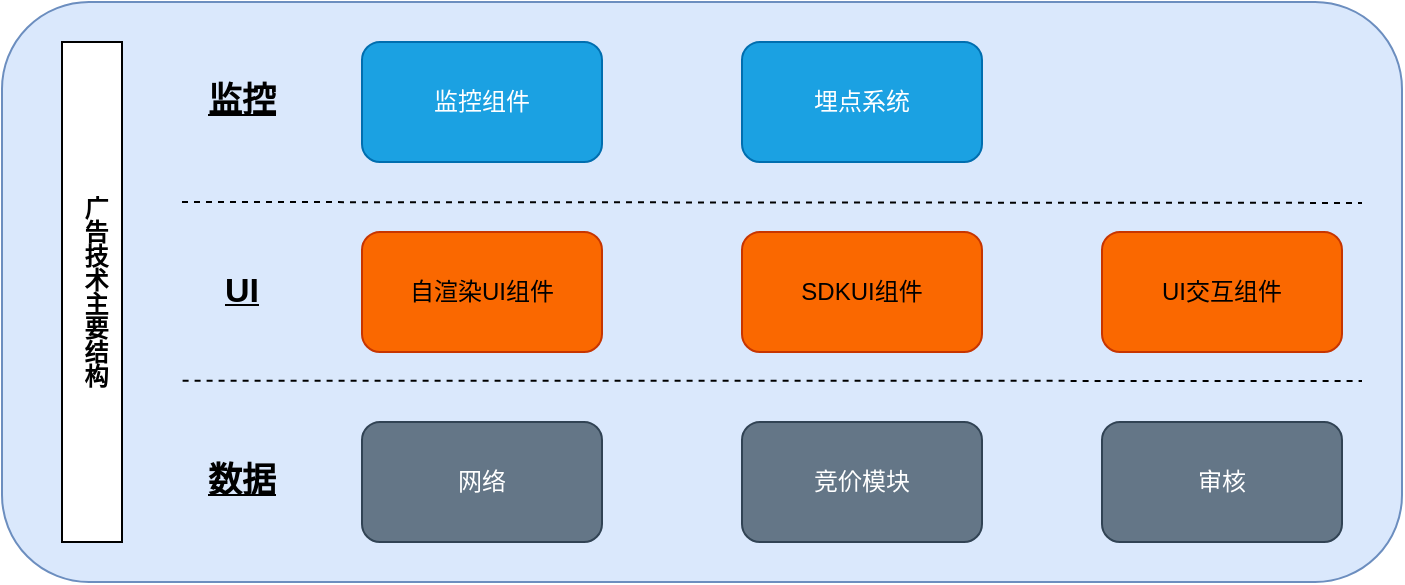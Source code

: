 <mxfile version="24.8.1">
  <diagram name="第 1 页" id="zEpDHXSEFt85c_7gp5Kh">
    <mxGraphModel dx="911" dy="496" grid="1" gridSize="10" guides="1" tooltips="1" connect="1" arrows="1" fold="1" page="1" pageScale="1" pageWidth="827" pageHeight="1169" math="0" shadow="0">
      <root>
        <mxCell id="0" />
        <mxCell id="1" parent="0" />
        <mxCell id="6pYG3mJ5tuaEQxIEqHyA-1" value="" style="rounded=1;whiteSpace=wrap;html=1;fillColor=#dae8fc;strokeColor=#6c8ebf;" vertex="1" parent="1">
          <mxGeometry x="30" y="80" width="700" height="290" as="geometry" />
        </mxCell>
        <mxCell id="6pYG3mJ5tuaEQxIEqHyA-2" value="网络" style="rounded=1;whiteSpace=wrap;html=1;fillColor=#647687;strokeColor=#314354;fontColor=#ffffff;" vertex="1" parent="1">
          <mxGeometry x="210" y="290" width="120" height="60" as="geometry" />
        </mxCell>
        <mxCell id="6pYG3mJ5tuaEQxIEqHyA-3" value="竞价模块" style="rounded=1;whiteSpace=wrap;html=1;fillColor=#647687;fontColor=#ffffff;strokeColor=#314354;" vertex="1" parent="1">
          <mxGeometry x="400" y="290" width="120" height="60" as="geometry" />
        </mxCell>
        <mxCell id="6pYG3mJ5tuaEQxIEqHyA-4" value="审核" style="rounded=1;whiteSpace=wrap;html=1;fillColor=#647687;fontColor=#ffffff;strokeColor=#314354;" vertex="1" parent="1">
          <mxGeometry x="580" y="290" width="120" height="60" as="geometry" />
        </mxCell>
        <mxCell id="6pYG3mJ5tuaEQxIEqHyA-5" value="自渲染UI组件" style="rounded=1;whiteSpace=wrap;html=1;fillColor=#fa6800;fontColor=#000000;strokeColor=#C73500;" vertex="1" parent="1">
          <mxGeometry x="210" y="195" width="120" height="60" as="geometry" />
        </mxCell>
        <mxCell id="6pYG3mJ5tuaEQxIEqHyA-6" value="SDKUI组件" style="rounded=1;whiteSpace=wrap;html=1;fillColor=#fa6800;fontColor=#000000;strokeColor=#C73500;" vertex="1" parent="1">
          <mxGeometry x="400" y="195" width="120" height="60" as="geometry" />
        </mxCell>
        <mxCell id="6pYG3mJ5tuaEQxIEqHyA-7" value="UI交互组件" style="rounded=1;whiteSpace=wrap;html=1;fillColor=#fa6800;strokeColor=#C73500;fontColor=#000000;" vertex="1" parent="1">
          <mxGeometry x="580" y="195" width="120" height="60" as="geometry" />
        </mxCell>
        <mxCell id="6pYG3mJ5tuaEQxIEqHyA-8" value="监控组件" style="rounded=1;whiteSpace=wrap;html=1;fillColor=#1ba1e2;fontColor=#ffffff;strokeColor=#006EAF;" vertex="1" parent="1">
          <mxGeometry x="210" y="100" width="120" height="60" as="geometry" />
        </mxCell>
        <mxCell id="6pYG3mJ5tuaEQxIEqHyA-9" value="埋点系统" style="rounded=1;whiteSpace=wrap;html=1;fillColor=#1ba1e2;fontColor=#ffffff;strokeColor=#006EAF;" vertex="1" parent="1">
          <mxGeometry x="400" y="100" width="120" height="60" as="geometry" />
        </mxCell>
        <mxCell id="6pYG3mJ5tuaEQxIEqHyA-10" value="广告技术主要结构" style="rounded=0;whiteSpace=wrap;html=1;textDirection=vertical-lr;fontStyle=1" vertex="1" parent="1">
          <mxGeometry x="60" y="100" width="30" height="250" as="geometry" />
        </mxCell>
        <mxCell id="6pYG3mJ5tuaEQxIEqHyA-11" value="数据" style="text;html=1;align=center;verticalAlign=middle;whiteSpace=wrap;rounded=0;fontSize=17;fontStyle=5" vertex="1" parent="1">
          <mxGeometry x="120" y="305" width="60" height="30" as="geometry" />
        </mxCell>
        <mxCell id="6pYG3mJ5tuaEQxIEqHyA-12" value="UI" style="text;html=1;align=center;verticalAlign=middle;whiteSpace=wrap;rounded=0;fontSize=17;fontStyle=5" vertex="1" parent="1">
          <mxGeometry x="120" y="210" width="60" height="30" as="geometry" />
        </mxCell>
        <mxCell id="6pYG3mJ5tuaEQxIEqHyA-13" value="监控" style="text;html=1;align=center;verticalAlign=middle;whiteSpace=wrap;rounded=0;fontSize=17;fontStyle=5" vertex="1" parent="1">
          <mxGeometry x="120" y="115" width="60" height="30" as="geometry" />
        </mxCell>
        <mxCell id="6pYG3mJ5tuaEQxIEqHyA-14" value="" style="endArrow=none;dashed=1;html=1;rounded=0;exitX=0.129;exitY=0.653;exitDx=0;exitDy=0;exitPerimeter=0;" edge="1" parent="1" source="6pYG3mJ5tuaEQxIEqHyA-1">
          <mxGeometry width="50" height="50" relative="1" as="geometry">
            <mxPoint x="110.1" y="304.95" as="sourcePoint" />
            <mxPoint x="710" y="269.459" as="targetPoint" />
          </mxGeometry>
        </mxCell>
        <mxCell id="6pYG3mJ5tuaEQxIEqHyA-15" value="" style="endArrow=none;dashed=1;html=1;rounded=0;exitX=0.129;exitY=0.653;exitDx=0;exitDy=0;exitPerimeter=0;" edge="1" parent="1">
          <mxGeometry width="50" height="50" relative="1" as="geometry">
            <mxPoint x="120" y="180" as="sourcePoint" />
            <mxPoint x="710" y="180.459" as="targetPoint" />
          </mxGeometry>
        </mxCell>
      </root>
    </mxGraphModel>
  </diagram>
</mxfile>
